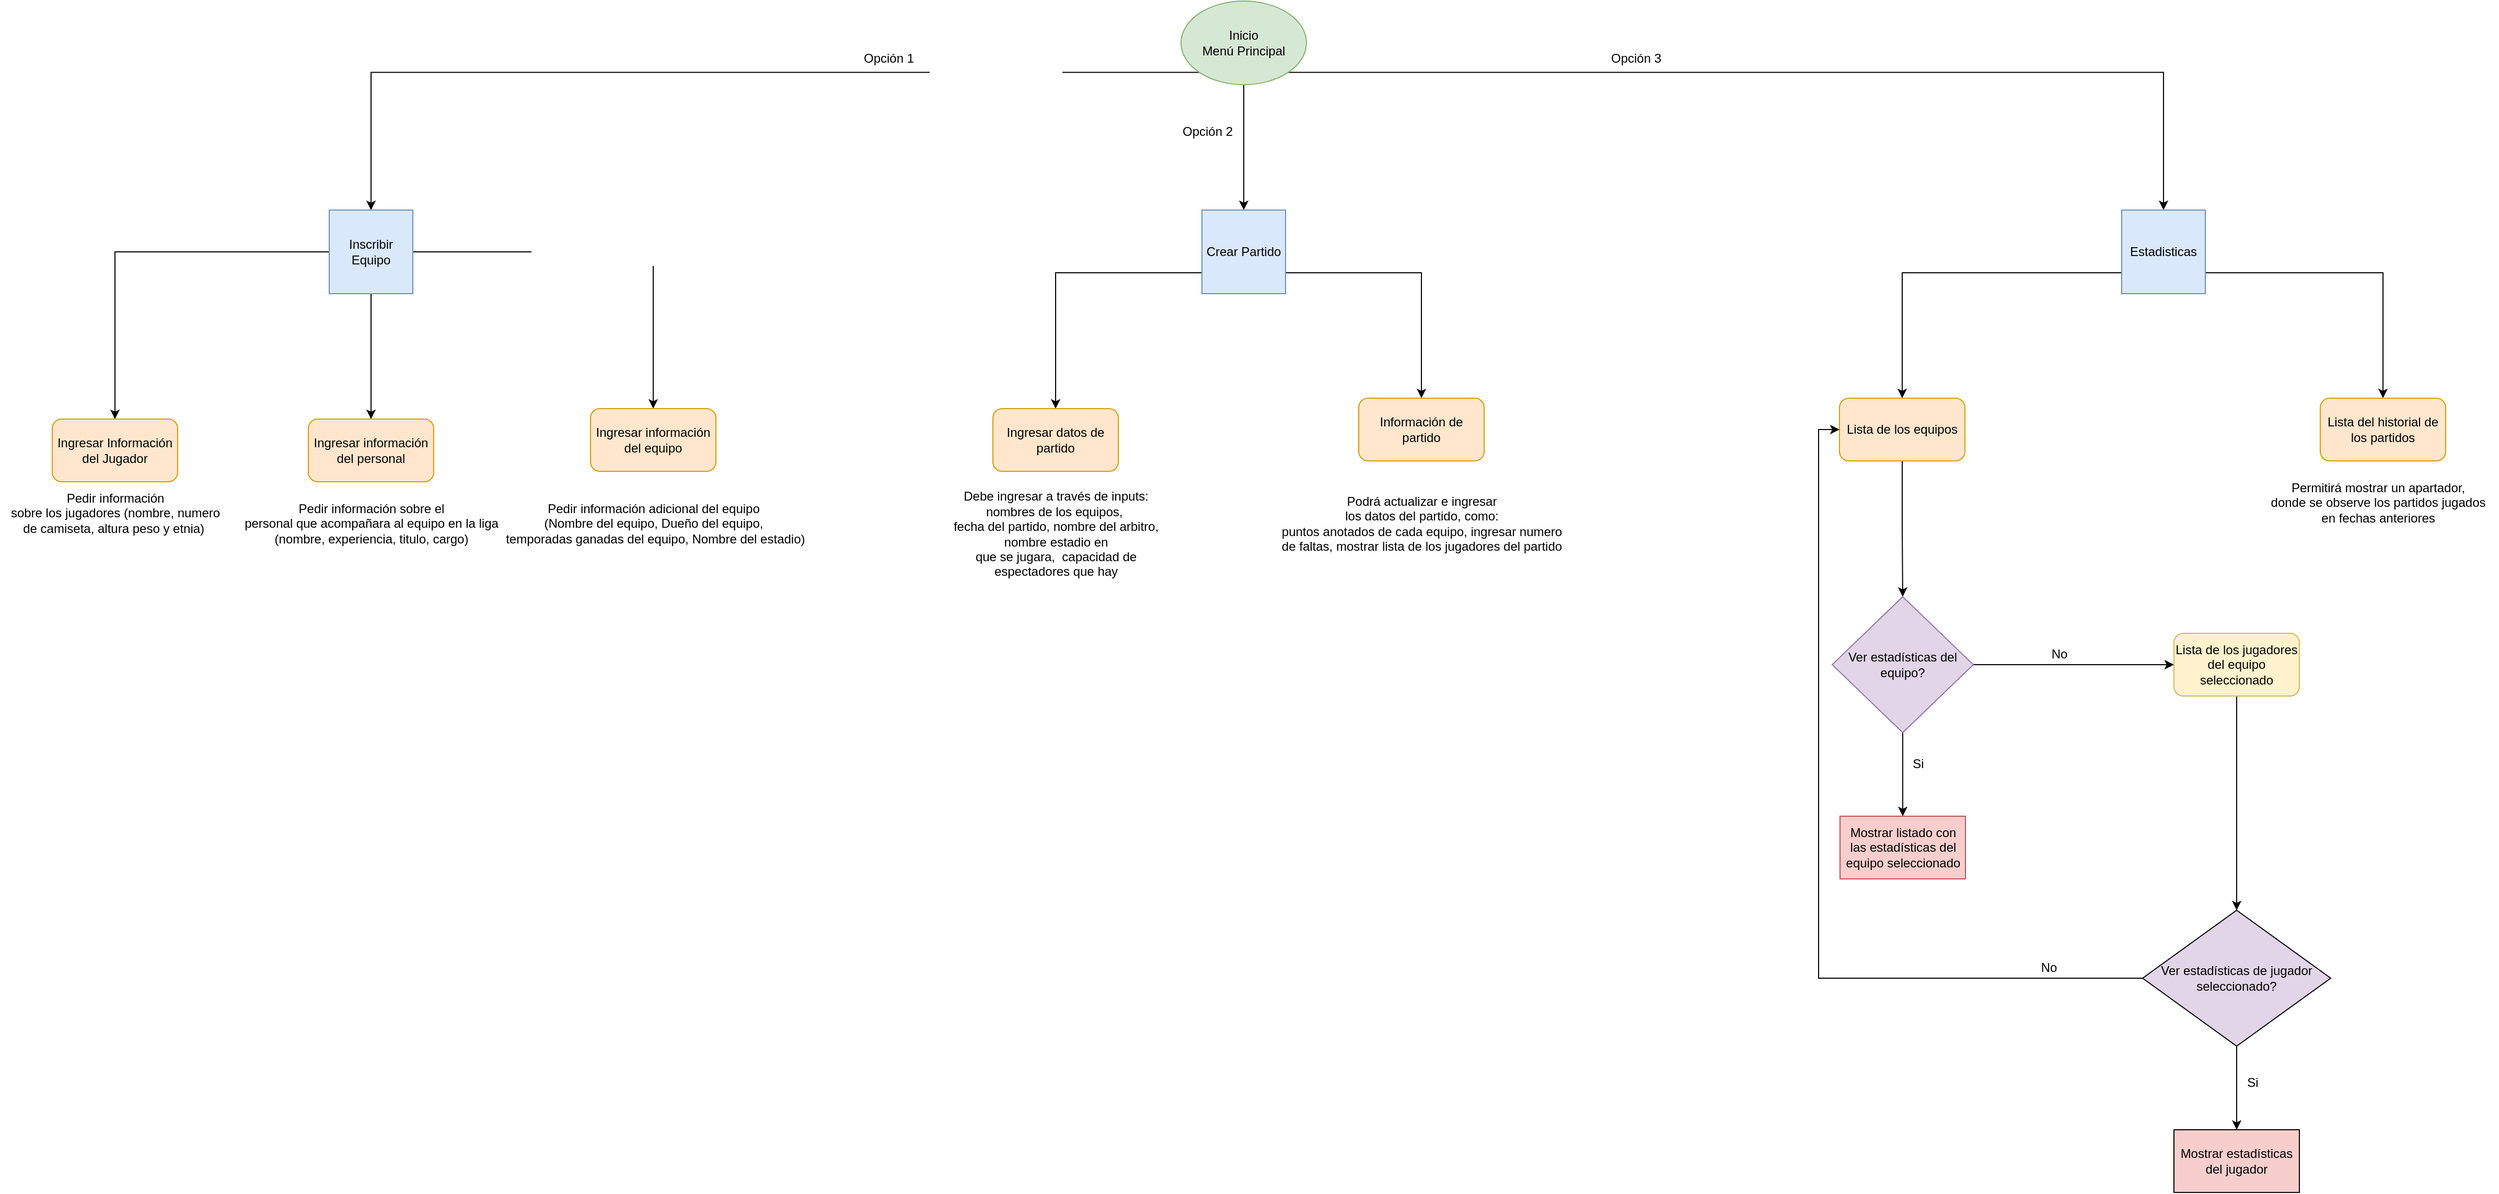 <mxfile version="20.3.6" type="device"><diagram id="4M6ffoWZ2x3kdFEPpOSn" name="Página-1"><mxGraphModel dx="4278" dy="1700" grid="1" gridSize="10" guides="1" tooltips="1" connect="1" arrows="1" fold="1" page="1" pageScale="1" pageWidth="1200" pageHeight="1600" math="0" shadow="0"><root><mxCell id="0"/><mxCell id="1" parent="0"/><mxCell id="E6lujpPgclQP6FqDvVdN-23" style="edgeStyle=orthogonalEdgeStyle;rounded=0;orthogonalLoop=1;jettySize=auto;html=1;exitX=0.5;exitY=1;exitDx=0;exitDy=0;entryX=0.5;entryY=0;entryDx=0;entryDy=0;" edge="1" parent="1" source="E6lujpPgclQP6FqDvVdN-1" target="E6lujpPgclQP6FqDvVdN-5"><mxGeometry relative="1" as="geometry"/></mxCell><mxCell id="E6lujpPgclQP6FqDvVdN-24" style="edgeStyle=orthogonalEdgeStyle;rounded=0;orthogonalLoop=1;jettySize=auto;html=1;exitX=0;exitY=1;exitDx=0;exitDy=0;entryX=0.5;entryY=0;entryDx=0;entryDy=0;" edge="1" parent="1" source="E6lujpPgclQP6FqDvVdN-1" target="E6lujpPgclQP6FqDvVdN-4"><mxGeometry relative="1" as="geometry"/></mxCell><mxCell id="E6lujpPgclQP6FqDvVdN-25" style="edgeStyle=orthogonalEdgeStyle;rounded=0;orthogonalLoop=1;jettySize=auto;html=1;exitX=1;exitY=1;exitDx=0;exitDy=0;" edge="1" parent="1" source="E6lujpPgclQP6FqDvVdN-1" target="E6lujpPgclQP6FqDvVdN-6"><mxGeometry relative="1" as="geometry"/></mxCell><mxCell id="E6lujpPgclQP6FqDvVdN-1" value="Inicio&lt;br&gt;Menú Principal" style="ellipse;whiteSpace=wrap;html=1;fillColor=#d5e8d4;strokeColor=#82b366;" vertex="1" parent="1"><mxGeometry x="-60" y="70" width="120" height="80" as="geometry"/></mxCell><mxCell id="E6lujpPgclQP6FqDvVdN-26" style="edgeStyle=orthogonalEdgeStyle;rounded=0;orthogonalLoop=1;jettySize=auto;html=1;exitX=0.5;exitY=1;exitDx=0;exitDy=0;entryX=0.5;entryY=0;entryDx=0;entryDy=0;" edge="1" parent="1" source="E6lujpPgclQP6FqDvVdN-4" target="E6lujpPgclQP6FqDvVdN-13"><mxGeometry relative="1" as="geometry"/></mxCell><mxCell id="E6lujpPgclQP6FqDvVdN-27" style="edgeStyle=orthogonalEdgeStyle;rounded=0;orthogonalLoop=1;jettySize=auto;html=1;exitX=0;exitY=0.5;exitDx=0;exitDy=0;entryX=0.5;entryY=0;entryDx=0;entryDy=0;" edge="1" parent="1" source="E6lujpPgclQP6FqDvVdN-4" target="E6lujpPgclQP6FqDvVdN-11"><mxGeometry relative="1" as="geometry"/></mxCell><mxCell id="E6lujpPgclQP6FqDvVdN-28" style="edgeStyle=orthogonalEdgeStyle;rounded=0;orthogonalLoop=1;jettySize=auto;html=1;exitX=1;exitY=0.5;exitDx=0;exitDy=0;entryX=0.5;entryY=0;entryDx=0;entryDy=0;" edge="1" parent="1" source="E6lujpPgclQP6FqDvVdN-4" target="E6lujpPgclQP6FqDvVdN-21"><mxGeometry relative="1" as="geometry"/></mxCell><mxCell id="E6lujpPgclQP6FqDvVdN-4" value="Inscribir Equipo" style="whiteSpace=wrap;html=1;aspect=fixed;fillColor=#dae8fc;strokeColor=#6c8ebf;" vertex="1" parent="1"><mxGeometry x="-875" y="270" width="80" height="80" as="geometry"/></mxCell><mxCell id="E6lujpPgclQP6FqDvVdN-34" style="edgeStyle=orthogonalEdgeStyle;rounded=0;orthogonalLoop=1;jettySize=auto;html=1;exitX=0;exitY=0.75;exitDx=0;exitDy=0;entryX=0.5;entryY=0;entryDx=0;entryDy=0;" edge="1" parent="1" source="E6lujpPgclQP6FqDvVdN-5" target="E6lujpPgclQP6FqDvVdN-33"><mxGeometry relative="1" as="geometry"/></mxCell><mxCell id="E6lujpPgclQP6FqDvVdN-40" style="edgeStyle=orthogonalEdgeStyle;rounded=0;orthogonalLoop=1;jettySize=auto;html=1;exitX=1;exitY=0.75;exitDx=0;exitDy=0;entryX=0.5;entryY=0;entryDx=0;entryDy=0;" edge="1" parent="1" source="E6lujpPgclQP6FqDvVdN-5" target="E6lujpPgclQP6FqDvVdN-36"><mxGeometry relative="1" as="geometry"/></mxCell><mxCell id="E6lujpPgclQP6FqDvVdN-5" value="Crear Partido" style="whiteSpace=wrap;html=1;aspect=fixed;fillColor=#dae8fc;strokeColor=#6c8ebf;" vertex="1" parent="1"><mxGeometry x="-40" y="270" width="80" height="80" as="geometry"/></mxCell><mxCell id="E6lujpPgclQP6FqDvVdN-43" style="edgeStyle=orthogonalEdgeStyle;rounded=0;orthogonalLoop=1;jettySize=auto;html=1;exitX=0;exitY=0.75;exitDx=0;exitDy=0;entryX=0.5;entryY=0;entryDx=0;entryDy=0;" edge="1" parent="1" source="E6lujpPgclQP6FqDvVdN-6" target="E6lujpPgclQP6FqDvVdN-41"><mxGeometry relative="1" as="geometry"/></mxCell><mxCell id="E6lujpPgclQP6FqDvVdN-48" style="edgeStyle=orthogonalEdgeStyle;rounded=0;orthogonalLoop=1;jettySize=auto;html=1;exitX=1;exitY=0.75;exitDx=0;exitDy=0;entryX=0.5;entryY=0;entryDx=0;entryDy=0;" edge="1" parent="1" source="E6lujpPgclQP6FqDvVdN-6" target="E6lujpPgclQP6FqDvVdN-46"><mxGeometry relative="1" as="geometry"/></mxCell><mxCell id="E6lujpPgclQP6FqDvVdN-6" value="Estadisticas" style="whiteSpace=wrap;html=1;aspect=fixed;fillColor=#dae8fc;strokeColor=#6c8ebf;" vertex="1" parent="1"><mxGeometry x="840" y="270" width="80" height="80" as="geometry"/></mxCell><mxCell id="E6lujpPgclQP6FqDvVdN-10" value="Opción 1" style="text;html=1;align=center;verticalAlign=middle;resizable=0;points=[];autosize=1;strokeColor=none;fillColor=none;" vertex="1" parent="1"><mxGeometry x="-375" y="110" width="70" height="30" as="geometry"/></mxCell><mxCell id="E6lujpPgclQP6FqDvVdN-11" value="Ingresar Información del Jugador" style="rounded=1;whiteSpace=wrap;html=1;fillColor=#ffe6cc;strokeColor=#d79b00;" vertex="1" parent="1"><mxGeometry x="-1140" y="470" width="120" height="60" as="geometry"/></mxCell><mxCell id="E6lujpPgclQP6FqDvVdN-13" value="Ingresar información del personal" style="rounded=1;whiteSpace=wrap;html=1;fillColor=#ffe6cc;strokeColor=#d79b00;" vertex="1" parent="1"><mxGeometry x="-895" y="470" width="120" height="60" as="geometry"/></mxCell><mxCell id="E6lujpPgclQP6FqDvVdN-15" value="Pedir información &lt;br&gt;sobre los jugadores (nombre, numero &lt;br&gt;de camiseta, altura peso y etnia)&amp;nbsp;" style="text;html=1;align=center;verticalAlign=middle;resizable=0;points=[];autosize=1;strokeColor=none;fillColor=none;" vertex="1" parent="1"><mxGeometry x="-1190" y="530" width="220" height="60" as="geometry"/></mxCell><mxCell id="E6lujpPgclQP6FqDvVdN-18" value="Opción 2" style="text;html=1;align=center;verticalAlign=middle;resizable=0;points=[];autosize=1;strokeColor=none;fillColor=none;" vertex="1" parent="1"><mxGeometry x="-70" y="180" width="70" height="30" as="geometry"/></mxCell><mxCell id="E6lujpPgclQP6FqDvVdN-19" value="Opción 3" style="text;html=1;align=center;verticalAlign=middle;resizable=0;points=[];autosize=1;strokeColor=none;fillColor=none;" vertex="1" parent="1"><mxGeometry x="340" y="110" width="70" height="30" as="geometry"/></mxCell><mxCell id="E6lujpPgclQP6FqDvVdN-20" value="Pedir información sobre el &lt;br&gt;personal que acompañara&amp;nbsp;al equipo en la liga &lt;br&gt;(nombre, experiencia, titulo, cargo)" style="text;html=1;align=center;verticalAlign=middle;resizable=0;points=[];autosize=1;strokeColor=none;fillColor=none;" vertex="1" parent="1"><mxGeometry x="-970" y="540" width="270" height="60" as="geometry"/></mxCell><mxCell id="E6lujpPgclQP6FqDvVdN-21" value="Ingresar información del equipo" style="rounded=1;whiteSpace=wrap;html=1;fillColor=#ffe6cc;strokeColor=#d79b00;" vertex="1" parent="1"><mxGeometry x="-625" y="460" width="120" height="60" as="geometry"/></mxCell><mxCell id="E6lujpPgclQP6FqDvVdN-29" value="Pedir información adicional del equipo&lt;br&gt;(Nombre del equipo, Dueño del equipo,&lt;br&gt;&amp;nbsp;temporadas ganadas del equipo,&amp;nbsp;Nombre del estadio)" style="text;html=1;align=center;verticalAlign=middle;resizable=0;points=[];autosize=1;strokeColor=none;fillColor=none;" vertex="1" parent="1"><mxGeometry x="-720" y="540" width="310" height="60" as="geometry"/></mxCell><mxCell id="E6lujpPgclQP6FqDvVdN-33" value="Ingresar datos de partido" style="rounded=1;whiteSpace=wrap;html=1;fillColor=#ffe6cc;strokeColor=#d79b00;" vertex="1" parent="1"><mxGeometry x="-240" y="460" width="120" height="60" as="geometry"/></mxCell><mxCell id="E6lujpPgclQP6FqDvVdN-35" value="Debe ingresar a través de inputs: &lt;br&gt;nombres de los equipos,&amp;nbsp;&lt;br&gt;fecha del partido, nombre del arbitro, &lt;br&gt;nombre estadio en &lt;br&gt;que se jugara,&amp;nbsp; capacidad de &lt;br&gt;espectadores que hay" style="text;html=1;align=center;verticalAlign=middle;resizable=0;points=[];autosize=1;strokeColor=none;fillColor=none;" vertex="1" parent="1"><mxGeometry x="-290" y="530" width="220" height="100" as="geometry"/></mxCell><mxCell id="E6lujpPgclQP6FqDvVdN-36" value="Información de partido" style="rounded=1;whiteSpace=wrap;html=1;fillColor=#ffe6cc;strokeColor=#d79b00;" vertex="1" parent="1"><mxGeometry x="110" y="450" width="120" height="60" as="geometry"/></mxCell><mxCell id="E6lujpPgclQP6FqDvVdN-38" value="Podrá actualizar e ingresar &lt;br&gt;los datos del partido, como:&lt;br&gt;puntos anotados de cada equipo, ingresar numero &lt;br&gt;de faltas, mostrar lista de los jugadores del partido" style="text;html=1;align=center;verticalAlign=middle;resizable=0;points=[];autosize=1;strokeColor=none;fillColor=none;" vertex="1" parent="1"><mxGeometry x="25" y="535" width="290" height="70" as="geometry"/></mxCell><mxCell id="E6lujpPgclQP6FqDvVdN-45" style="edgeStyle=orthogonalEdgeStyle;rounded=0;orthogonalLoop=1;jettySize=auto;html=1;exitX=0.5;exitY=1;exitDx=0;exitDy=0;entryX=0.5;entryY=0;entryDx=0;entryDy=0;" edge="1" parent="1" source="E6lujpPgclQP6FqDvVdN-41" target="E6lujpPgclQP6FqDvVdN-44"><mxGeometry relative="1" as="geometry"/></mxCell><mxCell id="E6lujpPgclQP6FqDvVdN-41" value="Lista de los equipos" style="rounded=1;whiteSpace=wrap;html=1;fillColor=#ffe6cc;strokeColor=#d79b00;" vertex="1" parent="1"><mxGeometry x="570" y="450" width="120" height="60" as="geometry"/></mxCell><mxCell id="E6lujpPgclQP6FqDvVdN-51" style="edgeStyle=orthogonalEdgeStyle;rounded=0;orthogonalLoop=1;jettySize=auto;html=1;exitX=0.5;exitY=1;exitDx=0;exitDy=0;entryX=0.5;entryY=0;entryDx=0;entryDy=0;" edge="1" parent="1" source="E6lujpPgclQP6FqDvVdN-44" target="E6lujpPgclQP6FqDvVdN-50"><mxGeometry relative="1" as="geometry"/></mxCell><mxCell id="E6lujpPgclQP6FqDvVdN-53" style="edgeStyle=orthogonalEdgeStyle;rounded=0;orthogonalLoop=1;jettySize=auto;html=1;exitX=1;exitY=0.5;exitDx=0;exitDy=0;entryX=0;entryY=0.5;entryDx=0;entryDy=0;" edge="1" parent="1" source="E6lujpPgclQP6FqDvVdN-44" target="E6lujpPgclQP6FqDvVdN-56"><mxGeometry relative="1" as="geometry"><mxPoint x="870" y="705.077" as="targetPoint"/></mxGeometry></mxCell><mxCell id="E6lujpPgclQP6FqDvVdN-44" value="Ver estadísticas del equipo?" style="rhombus;whiteSpace=wrap;html=1;fillColor=#e1d5e7;strokeColor=#9673a6;" vertex="1" parent="1"><mxGeometry x="563" y="640" width="135" height="130" as="geometry"/></mxCell><mxCell id="E6lujpPgclQP6FqDvVdN-46" value="Lista del historial de los partidos" style="rounded=1;whiteSpace=wrap;html=1;fillColor=#ffe6cc;strokeColor=#d79b00;" vertex="1" parent="1"><mxGeometry x="1030" y="450" width="120" height="60" as="geometry"/></mxCell><mxCell id="E6lujpPgclQP6FqDvVdN-49" value="Permitirá mostrar un apartador, &lt;br&gt;donde se observe los partidos jugados &lt;br&gt;en fechas anteriores" style="text;html=1;align=center;verticalAlign=middle;resizable=0;points=[];autosize=1;strokeColor=none;fillColor=none;" vertex="1" parent="1"><mxGeometry x="970" y="520" width="230" height="60" as="geometry"/></mxCell><mxCell id="E6lujpPgclQP6FqDvVdN-50" value="Mostrar listado con las estadísticas del equipo seleccionado" style="rounded=0;whiteSpace=wrap;html=1;fillColor=#f8cecc;strokeColor=#b85450;" vertex="1" parent="1"><mxGeometry x="570.5" y="850" width="120" height="60" as="geometry"/></mxCell><mxCell id="E6lujpPgclQP6FqDvVdN-52" value="Si" style="text;html=1;align=center;verticalAlign=middle;resizable=0;points=[];autosize=1;strokeColor=none;fillColor=none;" vertex="1" parent="1"><mxGeometry x="630" y="785" width="30" height="30" as="geometry"/></mxCell><mxCell id="E6lujpPgclQP6FqDvVdN-54" value="No" style="text;html=1;align=center;verticalAlign=middle;resizable=0;points=[];autosize=1;strokeColor=none;fillColor=none;" vertex="1" parent="1"><mxGeometry x="760" y="680" width="40" height="30" as="geometry"/></mxCell><mxCell id="E6lujpPgclQP6FqDvVdN-58" style="edgeStyle=orthogonalEdgeStyle;rounded=0;orthogonalLoop=1;jettySize=auto;html=1;exitX=0.5;exitY=1;exitDx=0;exitDy=0;entryX=0.5;entryY=0;entryDx=0;entryDy=0;" edge="1" parent="1" source="E6lujpPgclQP6FqDvVdN-56" target="E6lujpPgclQP6FqDvVdN-57"><mxGeometry relative="1" as="geometry"/></mxCell><mxCell id="E6lujpPgclQP6FqDvVdN-56" value="Lista de los jugadores del equipo seleccionado" style="rounded=1;whiteSpace=wrap;html=1;fillColor=#fff2cc;strokeColor=#d6b656;" vertex="1" parent="1"><mxGeometry x="890" y="675" width="120" height="60" as="geometry"/></mxCell><mxCell id="E6lujpPgclQP6FqDvVdN-60" style="edgeStyle=orthogonalEdgeStyle;rounded=0;orthogonalLoop=1;jettySize=auto;html=1;exitX=0.5;exitY=1;exitDx=0;exitDy=0;entryX=0.5;entryY=0;entryDx=0;entryDy=0;" edge="1" parent="1" source="E6lujpPgclQP6FqDvVdN-57" target="E6lujpPgclQP6FqDvVdN-59"><mxGeometry relative="1" as="geometry"/></mxCell><mxCell id="E6lujpPgclQP6FqDvVdN-62" style="edgeStyle=orthogonalEdgeStyle;rounded=0;orthogonalLoop=1;jettySize=auto;html=1;exitX=0;exitY=0.5;exitDx=0;exitDy=0;entryX=0;entryY=0.5;entryDx=0;entryDy=0;" edge="1" parent="1" source="E6lujpPgclQP6FqDvVdN-57" target="E6lujpPgclQP6FqDvVdN-41"><mxGeometry relative="1" as="geometry"/></mxCell><mxCell id="E6lujpPgclQP6FqDvVdN-57" value="Ver estadísticas de jugador seleccionado?" style="rhombus;whiteSpace=wrap;html=1;fillColor=#E1D5E7;" vertex="1" parent="1"><mxGeometry x="860" y="940" width="180" height="130" as="geometry"/></mxCell><mxCell id="E6lujpPgclQP6FqDvVdN-59" value="Mostrar estadísticas del jugador" style="rounded=0;whiteSpace=wrap;html=1;fillColor=#F8CECC;" vertex="1" parent="1"><mxGeometry x="890" y="1150" width="120" height="60" as="geometry"/></mxCell><mxCell id="E6lujpPgclQP6FqDvVdN-61" value="Si" style="text;html=1;align=center;verticalAlign=middle;resizable=0;points=[];autosize=1;strokeColor=none;fillColor=none;" vertex="1" parent="1"><mxGeometry x="950" y="1090" width="30" height="30" as="geometry"/></mxCell><mxCell id="E6lujpPgclQP6FqDvVdN-63" value="No" style="text;html=1;align=center;verticalAlign=middle;resizable=0;points=[];autosize=1;strokeColor=none;fillColor=none;" vertex="1" parent="1"><mxGeometry x="750" y="980" width="40" height="30" as="geometry"/></mxCell></root></mxGraphModel></diagram></mxfile>